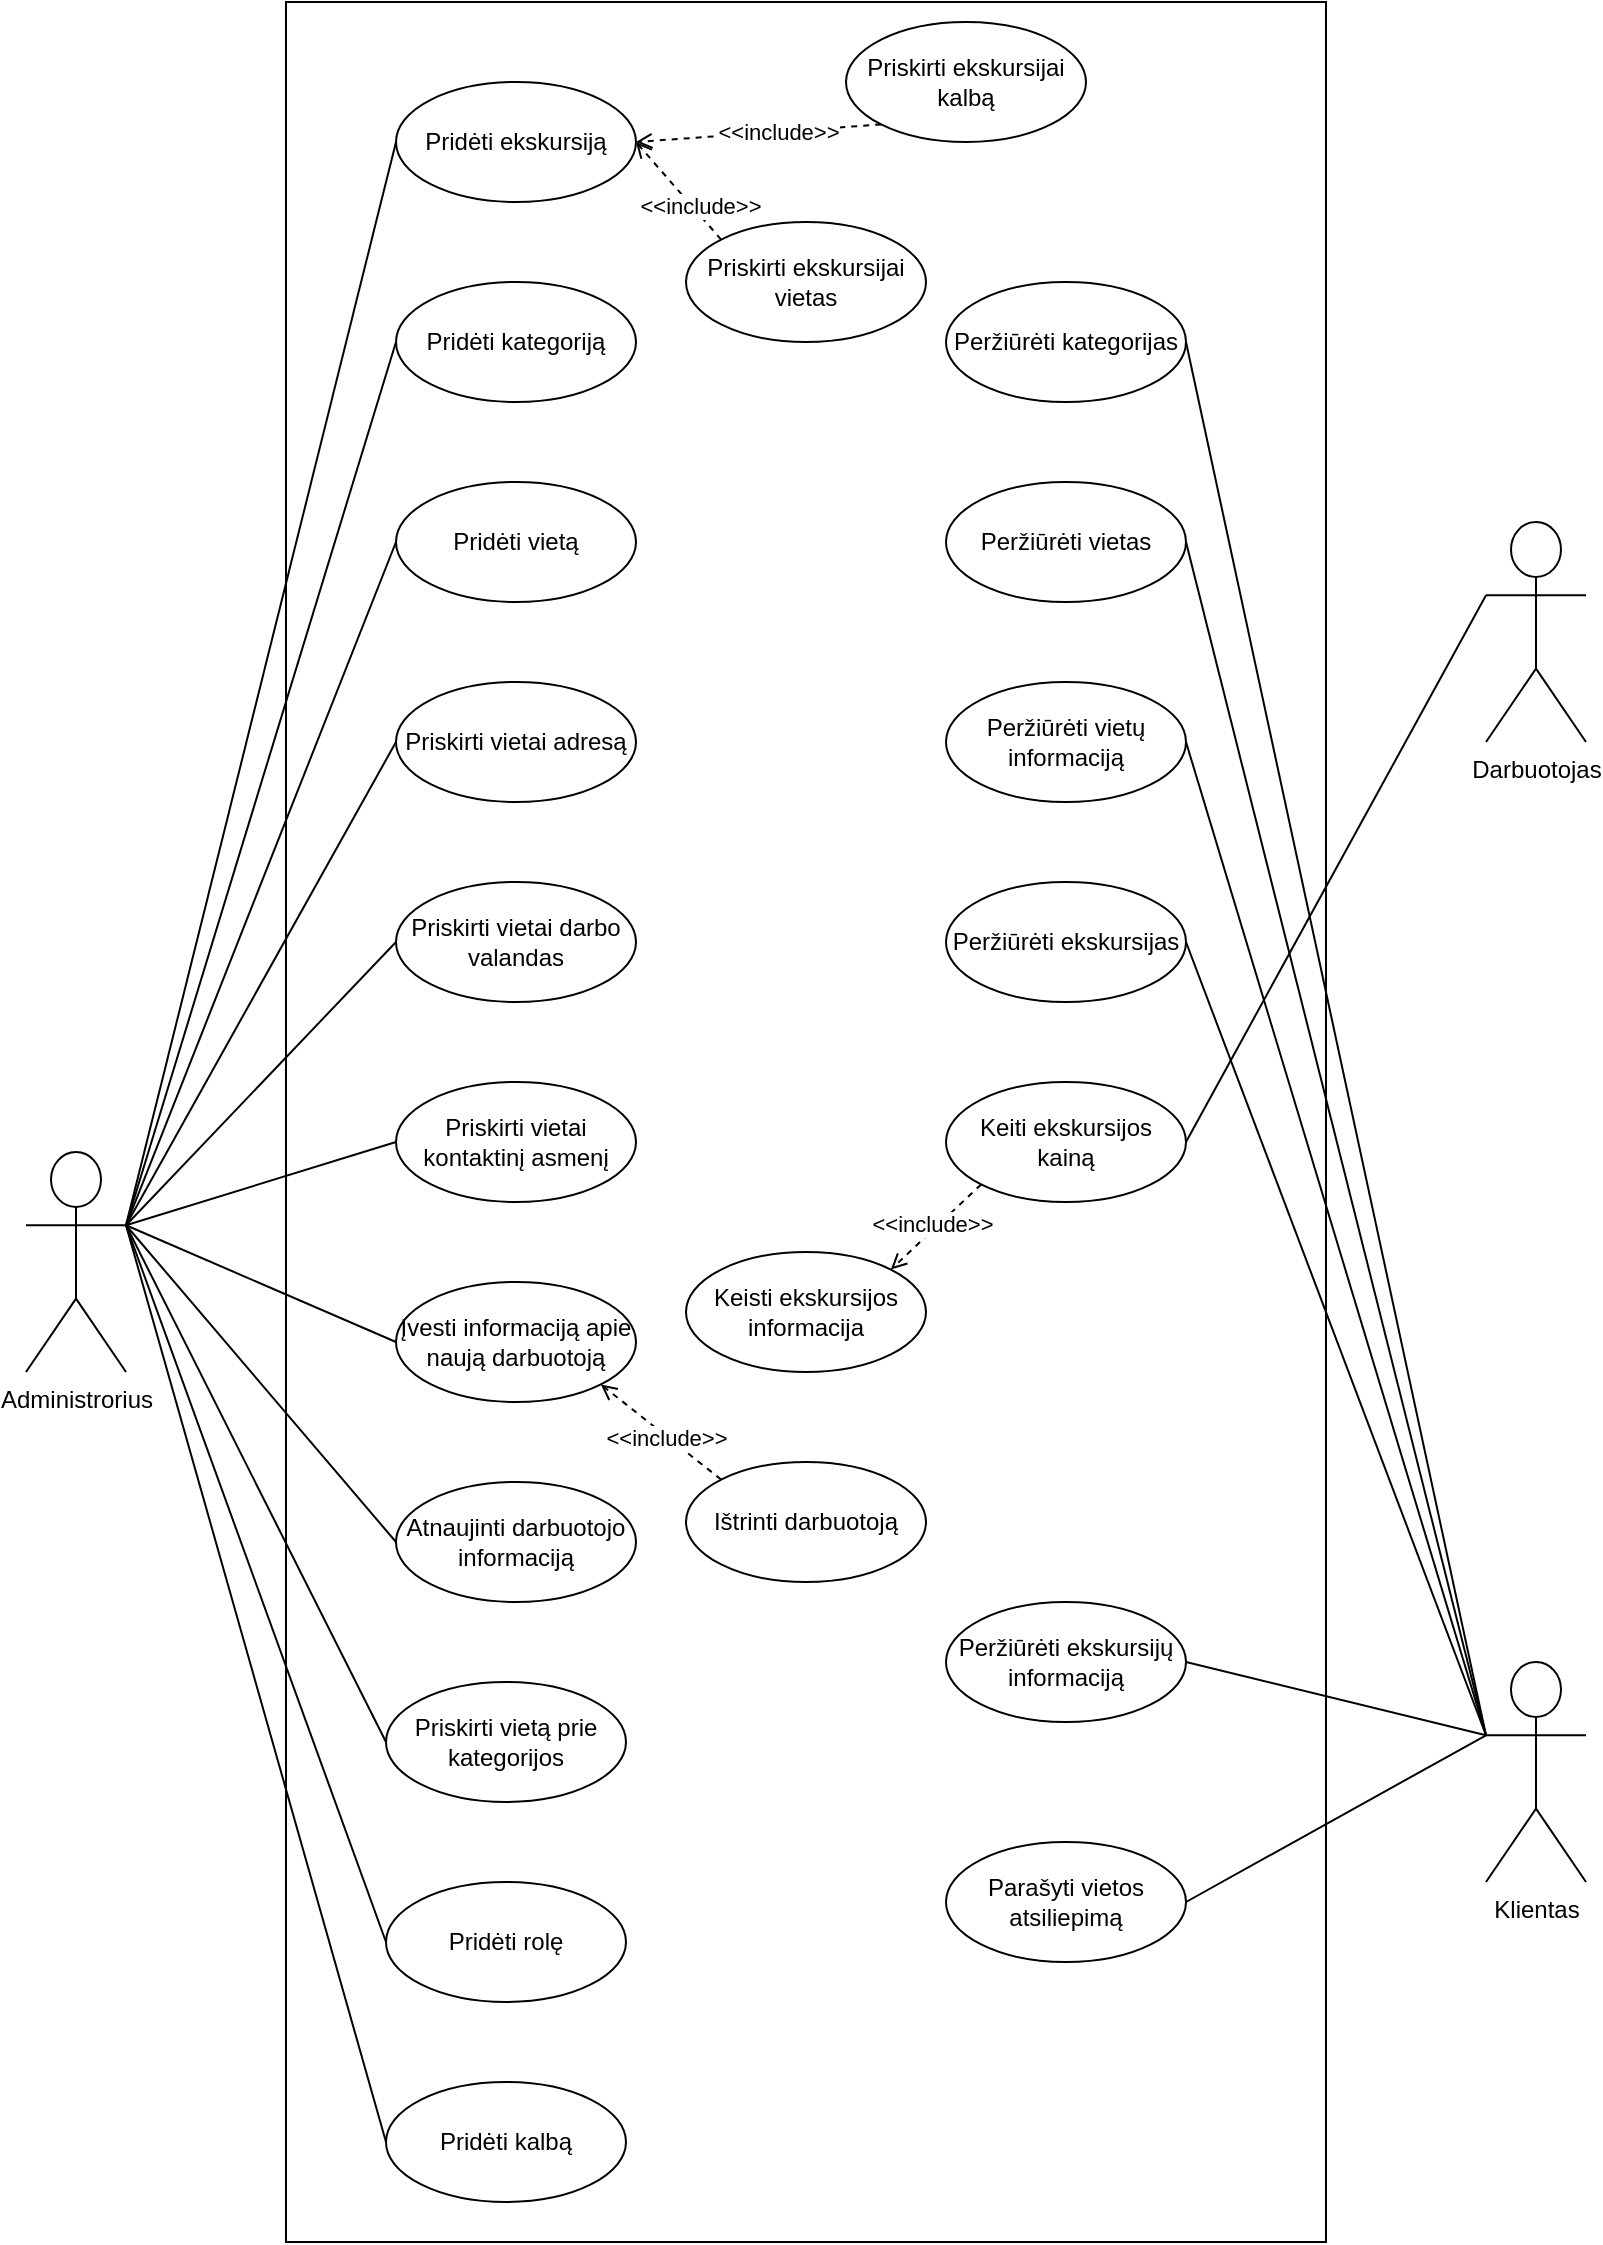 <mxfile version="21.1.8" type="device">
  <diagram name="Page-1" id="VM2ooeGRHen-_dip7b1g">
    <mxGraphModel dx="2039" dy="2273" grid="1" gridSize="10" guides="1" tooltips="1" connect="1" arrows="1" fold="1" page="1" pageScale="1" pageWidth="1700" pageHeight="1100" math="0" shadow="0">
      <root>
        <mxCell id="0" />
        <mxCell id="1" parent="0" />
        <mxCell id="ljiJiXtqEHrdHXFdLNxj-1" value="" style="rounded=0;whiteSpace=wrap;html=1;" vertex="1" parent="1">
          <mxGeometry x="520" y="-80" width="520" height="1120" as="geometry" />
        </mxCell>
        <mxCell id="ljiJiXtqEHrdHXFdLNxj-60" style="edgeStyle=none;shape=connector;rounded=0;orthogonalLoop=1;jettySize=auto;html=1;exitX=1;exitY=0.333;exitDx=0;exitDy=0;exitPerimeter=0;entryX=0;entryY=0.5;entryDx=0;entryDy=0;labelBackgroundColor=default;strokeColor=default;fontFamily=Helvetica;fontSize=11;fontColor=default;endArrow=none;endFill=0;" edge="1" parent="1" source="ljiJiXtqEHrdHXFdLNxj-2" target="ljiJiXtqEHrdHXFdLNxj-12">
          <mxGeometry relative="1" as="geometry" />
        </mxCell>
        <mxCell id="ljiJiXtqEHrdHXFdLNxj-61" style="edgeStyle=none;shape=connector;rounded=0;orthogonalLoop=1;jettySize=auto;html=1;exitX=1;exitY=0.333;exitDx=0;exitDy=0;exitPerimeter=0;entryX=0;entryY=0.5;entryDx=0;entryDy=0;labelBackgroundColor=default;strokeColor=default;fontFamily=Helvetica;fontSize=11;fontColor=default;endArrow=none;endFill=0;" edge="1" parent="1" source="ljiJiXtqEHrdHXFdLNxj-2" target="ljiJiXtqEHrdHXFdLNxj-13">
          <mxGeometry relative="1" as="geometry" />
        </mxCell>
        <mxCell id="ljiJiXtqEHrdHXFdLNxj-62" style="edgeStyle=none;shape=connector;rounded=0;orthogonalLoop=1;jettySize=auto;html=1;exitX=1;exitY=0.333;exitDx=0;exitDy=0;exitPerimeter=0;entryX=0;entryY=0.5;entryDx=0;entryDy=0;labelBackgroundColor=default;strokeColor=default;fontFamily=Helvetica;fontSize=11;fontColor=default;endArrow=none;endFill=0;" edge="1" parent="1" source="ljiJiXtqEHrdHXFdLNxj-2" target="ljiJiXtqEHrdHXFdLNxj-42">
          <mxGeometry relative="1" as="geometry" />
        </mxCell>
        <mxCell id="ljiJiXtqEHrdHXFdLNxj-63" style="edgeStyle=none;shape=connector;rounded=0;orthogonalLoop=1;jettySize=auto;html=1;exitX=1;exitY=0.333;exitDx=0;exitDy=0;exitPerimeter=0;entryX=0;entryY=0.5;entryDx=0;entryDy=0;labelBackgroundColor=default;strokeColor=default;fontFamily=Helvetica;fontSize=11;fontColor=default;endArrow=none;endFill=0;" edge="1" parent="1" source="ljiJiXtqEHrdHXFdLNxj-2" target="ljiJiXtqEHrdHXFdLNxj-41">
          <mxGeometry relative="1" as="geometry" />
        </mxCell>
        <mxCell id="ljiJiXtqEHrdHXFdLNxj-64" style="edgeStyle=none;shape=connector;rounded=0;orthogonalLoop=1;jettySize=auto;html=1;exitX=1;exitY=0.333;exitDx=0;exitDy=0;exitPerimeter=0;entryX=0;entryY=0.5;entryDx=0;entryDy=0;labelBackgroundColor=default;strokeColor=default;fontFamily=Helvetica;fontSize=11;fontColor=default;endArrow=none;endFill=0;" edge="1" parent="1" source="ljiJiXtqEHrdHXFdLNxj-2" target="ljiJiXtqEHrdHXFdLNxj-40">
          <mxGeometry relative="1" as="geometry" />
        </mxCell>
        <mxCell id="ljiJiXtqEHrdHXFdLNxj-65" style="edgeStyle=none;shape=connector;rounded=0;orthogonalLoop=1;jettySize=auto;html=1;exitX=1;exitY=0.333;exitDx=0;exitDy=0;exitPerimeter=0;entryX=0;entryY=0.5;entryDx=0;entryDy=0;labelBackgroundColor=default;strokeColor=default;fontFamily=Helvetica;fontSize=11;fontColor=default;endArrow=none;endFill=0;" edge="1" parent="1" source="ljiJiXtqEHrdHXFdLNxj-2" target="ljiJiXtqEHrdHXFdLNxj-39">
          <mxGeometry relative="1" as="geometry" />
        </mxCell>
        <mxCell id="ljiJiXtqEHrdHXFdLNxj-66" style="edgeStyle=none;shape=connector;rounded=0;orthogonalLoop=1;jettySize=auto;html=1;exitX=1;exitY=0.333;exitDx=0;exitDy=0;exitPerimeter=0;entryX=0;entryY=0.5;entryDx=0;entryDy=0;labelBackgroundColor=default;strokeColor=default;fontFamily=Helvetica;fontSize=11;fontColor=default;endArrow=none;endFill=0;" edge="1" parent="1" source="ljiJiXtqEHrdHXFdLNxj-2" target="ljiJiXtqEHrdHXFdLNxj-38">
          <mxGeometry relative="1" as="geometry" />
        </mxCell>
        <mxCell id="ljiJiXtqEHrdHXFdLNxj-67" style="edgeStyle=none;shape=connector;rounded=0;orthogonalLoop=1;jettySize=auto;html=1;exitX=1;exitY=0.333;exitDx=0;exitDy=0;exitPerimeter=0;entryX=0;entryY=0.5;entryDx=0;entryDy=0;labelBackgroundColor=default;strokeColor=default;fontFamily=Helvetica;fontSize=11;fontColor=default;endArrow=none;endFill=0;" edge="1" parent="1" source="ljiJiXtqEHrdHXFdLNxj-2" target="ljiJiXtqEHrdHXFdLNxj-47">
          <mxGeometry relative="1" as="geometry" />
        </mxCell>
        <mxCell id="ljiJiXtqEHrdHXFdLNxj-68" style="edgeStyle=none;shape=connector;rounded=0;orthogonalLoop=1;jettySize=auto;html=1;exitX=1;exitY=0.333;exitDx=0;exitDy=0;exitPerimeter=0;entryX=0;entryY=0.5;entryDx=0;entryDy=0;labelBackgroundColor=default;strokeColor=default;fontFamily=Helvetica;fontSize=11;fontColor=default;endArrow=none;endFill=0;" edge="1" parent="1" source="ljiJiXtqEHrdHXFdLNxj-2" target="ljiJiXtqEHrdHXFdLNxj-48">
          <mxGeometry relative="1" as="geometry" />
        </mxCell>
        <mxCell id="ljiJiXtqEHrdHXFdLNxj-69" style="edgeStyle=none;shape=connector;rounded=0;orthogonalLoop=1;jettySize=auto;html=1;exitX=1;exitY=0.333;exitDx=0;exitDy=0;exitPerimeter=0;entryX=0;entryY=0.5;entryDx=0;entryDy=0;labelBackgroundColor=default;strokeColor=default;fontFamily=Helvetica;fontSize=11;fontColor=default;endArrow=none;endFill=0;" edge="1" parent="1" source="ljiJiXtqEHrdHXFdLNxj-2" target="ljiJiXtqEHrdHXFdLNxj-50">
          <mxGeometry relative="1" as="geometry" />
        </mxCell>
        <mxCell id="ljiJiXtqEHrdHXFdLNxj-73" style="edgeStyle=none;shape=connector;rounded=0;orthogonalLoop=1;jettySize=auto;html=1;exitX=1;exitY=0.333;exitDx=0;exitDy=0;exitPerimeter=0;entryX=0;entryY=0.5;entryDx=0;entryDy=0;labelBackgroundColor=default;strokeColor=default;fontFamily=Helvetica;fontSize=11;fontColor=default;endArrow=none;endFill=0;" edge="1" parent="1" source="ljiJiXtqEHrdHXFdLNxj-2" target="ljiJiXtqEHrdHXFdLNxj-29">
          <mxGeometry relative="1" as="geometry" />
        </mxCell>
        <mxCell id="ljiJiXtqEHrdHXFdLNxj-2" value="Administrorius" style="shape=umlActor;verticalLabelPosition=bottom;verticalAlign=top;html=1;outlineConnect=0;" vertex="1" parent="1">
          <mxGeometry x="390" y="495" width="50" height="110" as="geometry" />
        </mxCell>
        <mxCell id="ljiJiXtqEHrdHXFdLNxj-53" style="edgeStyle=none;shape=connector;rounded=0;orthogonalLoop=1;jettySize=auto;html=1;exitX=0;exitY=0.333;exitDx=0;exitDy=0;exitPerimeter=0;entryX=1;entryY=0.5;entryDx=0;entryDy=0;labelBackgroundColor=default;strokeColor=default;fontFamily=Helvetica;fontSize=11;fontColor=default;endArrow=none;endFill=0;" edge="1" parent="1" source="ljiJiXtqEHrdHXFdLNxj-3" target="ljiJiXtqEHrdHXFdLNxj-49">
          <mxGeometry relative="1" as="geometry" />
        </mxCell>
        <mxCell id="ljiJiXtqEHrdHXFdLNxj-54" style="edgeStyle=none;shape=connector;rounded=0;orthogonalLoop=1;jettySize=auto;html=1;exitX=0;exitY=0.333;exitDx=0;exitDy=0;exitPerimeter=0;entryX=1;entryY=0.5;entryDx=0;entryDy=0;labelBackgroundColor=default;strokeColor=default;fontFamily=Helvetica;fontSize=11;fontColor=default;endArrow=none;endFill=0;" edge="1" parent="1" source="ljiJiXtqEHrdHXFdLNxj-3" target="ljiJiXtqEHrdHXFdLNxj-30">
          <mxGeometry relative="1" as="geometry" />
        </mxCell>
        <mxCell id="ljiJiXtqEHrdHXFdLNxj-55" style="edgeStyle=none;shape=connector;rounded=0;orthogonalLoop=1;jettySize=auto;html=1;exitX=0;exitY=0.333;exitDx=0;exitDy=0;exitPerimeter=0;entryX=1;entryY=0.5;entryDx=0;entryDy=0;labelBackgroundColor=default;strokeColor=default;fontFamily=Helvetica;fontSize=11;fontColor=default;endArrow=none;endFill=0;" edge="1" parent="1" source="ljiJiXtqEHrdHXFdLNxj-3" target="ljiJiXtqEHrdHXFdLNxj-33">
          <mxGeometry relative="1" as="geometry" />
        </mxCell>
        <mxCell id="ljiJiXtqEHrdHXFdLNxj-56" style="edgeStyle=none;shape=connector;rounded=0;orthogonalLoop=1;jettySize=auto;html=1;exitX=0;exitY=0.333;exitDx=0;exitDy=0;exitPerimeter=0;entryX=1;entryY=0.5;entryDx=0;entryDy=0;labelBackgroundColor=default;strokeColor=default;fontFamily=Helvetica;fontSize=11;fontColor=default;endArrow=none;endFill=0;" edge="1" parent="1" source="ljiJiXtqEHrdHXFdLNxj-3" target="ljiJiXtqEHrdHXFdLNxj-34">
          <mxGeometry relative="1" as="geometry" />
        </mxCell>
        <mxCell id="ljiJiXtqEHrdHXFdLNxj-57" style="edgeStyle=none;shape=connector;rounded=0;orthogonalLoop=1;jettySize=auto;html=1;exitX=0;exitY=0.333;exitDx=0;exitDy=0;exitPerimeter=0;entryX=1;entryY=0.5;entryDx=0;entryDy=0;labelBackgroundColor=default;strokeColor=default;fontFamily=Helvetica;fontSize=11;fontColor=default;endArrow=none;endFill=0;" edge="1" parent="1" source="ljiJiXtqEHrdHXFdLNxj-3" target="ljiJiXtqEHrdHXFdLNxj-35">
          <mxGeometry relative="1" as="geometry" />
        </mxCell>
        <mxCell id="ljiJiXtqEHrdHXFdLNxj-58" style="edgeStyle=none;shape=connector;rounded=0;orthogonalLoop=1;jettySize=auto;html=1;exitX=0;exitY=0.333;exitDx=0;exitDy=0;exitPerimeter=0;entryX=1;entryY=0.5;entryDx=0;entryDy=0;labelBackgroundColor=default;strokeColor=default;fontFamily=Helvetica;fontSize=11;fontColor=default;endArrow=none;endFill=0;" edge="1" parent="1" source="ljiJiXtqEHrdHXFdLNxj-3" target="ljiJiXtqEHrdHXFdLNxj-36">
          <mxGeometry relative="1" as="geometry" />
        </mxCell>
        <mxCell id="ljiJiXtqEHrdHXFdLNxj-3" value="Klientas" style="shape=umlActor;verticalLabelPosition=bottom;verticalAlign=top;html=1;outlineConnect=0;" vertex="1" parent="1">
          <mxGeometry x="1120" y="750" width="50" height="110" as="geometry" />
        </mxCell>
        <mxCell id="ljiJiXtqEHrdHXFdLNxj-59" style="edgeStyle=none;shape=connector;rounded=0;orthogonalLoop=1;jettySize=auto;html=1;exitX=0;exitY=0.333;exitDx=0;exitDy=0;exitPerimeter=0;entryX=1;entryY=0.5;entryDx=0;entryDy=0;labelBackgroundColor=default;strokeColor=default;fontFamily=Helvetica;fontSize=11;fontColor=default;endArrow=none;endFill=0;" edge="1" parent="1" source="ljiJiXtqEHrdHXFdLNxj-4" target="ljiJiXtqEHrdHXFdLNxj-32">
          <mxGeometry relative="1" as="geometry" />
        </mxCell>
        <mxCell id="ljiJiXtqEHrdHXFdLNxj-4" value="Darbuotojas" style="shape=umlActor;verticalLabelPosition=bottom;verticalAlign=top;html=1;outlineConnect=0;" vertex="1" parent="1">
          <mxGeometry x="1120" y="180" width="50" height="110" as="geometry" />
        </mxCell>
        <mxCell id="ljiJiXtqEHrdHXFdLNxj-12" value="Pridėti kategoriją" style="ellipse;whiteSpace=wrap;html=1;align=center;" vertex="1" parent="1">
          <mxGeometry x="575" y="60" width="120" height="60" as="geometry" />
        </mxCell>
        <mxCell id="ljiJiXtqEHrdHXFdLNxj-13" value="Pridėti vietą" style="ellipse;whiteSpace=wrap;html=1;align=center;" vertex="1" parent="1">
          <mxGeometry x="575" y="160" width="120" height="60" as="geometry" />
        </mxCell>
        <mxCell id="ljiJiXtqEHrdHXFdLNxj-29" value="Pridėti ekskursiją" style="ellipse;whiteSpace=wrap;html=1;align=center;" vertex="1" parent="1">
          <mxGeometry x="575" y="-40" width="120" height="60" as="geometry" />
        </mxCell>
        <mxCell id="ljiJiXtqEHrdHXFdLNxj-30" value="Peržiūrėti ekskursijų informaciją" style="ellipse;whiteSpace=wrap;html=1;align=center;" vertex="1" parent="1">
          <mxGeometry x="850" y="720" width="120" height="60" as="geometry" />
        </mxCell>
        <mxCell id="ljiJiXtqEHrdHXFdLNxj-31" value="Keisti ekskursijos informacija" style="ellipse;whiteSpace=wrap;html=1;align=center;" vertex="1" parent="1">
          <mxGeometry x="720" y="545" width="120" height="60" as="geometry" />
        </mxCell>
        <mxCell id="ljiJiXtqEHrdHXFdLNxj-45" style="edgeStyle=none;shape=connector;rounded=0;orthogonalLoop=1;jettySize=auto;html=1;exitX=0;exitY=1;exitDx=0;exitDy=0;entryX=1;entryY=0;entryDx=0;entryDy=0;labelBackgroundColor=default;strokeColor=default;fontFamily=Helvetica;fontSize=11;fontColor=default;endArrow=open;endFill=0;dashed=1;" edge="1" parent="1" source="ljiJiXtqEHrdHXFdLNxj-32" target="ljiJiXtqEHrdHXFdLNxj-31">
          <mxGeometry relative="1" as="geometry" />
        </mxCell>
        <mxCell id="ljiJiXtqEHrdHXFdLNxj-46" value="&amp;lt;&amp;lt;include&amp;gt;&amp;gt;" style="edgeLabel;html=1;align=center;verticalAlign=middle;resizable=0;points=[];fontSize=11;fontFamily=Helvetica;fontColor=default;" vertex="1" connectable="0" parent="ljiJiXtqEHrdHXFdLNxj-45">
          <mxGeometry x="-0.507" y="2" relative="1" as="geometry">
            <mxPoint x="-15" y="7" as="offset" />
          </mxGeometry>
        </mxCell>
        <mxCell id="ljiJiXtqEHrdHXFdLNxj-32" value="Keiti ekskursijos kainą" style="ellipse;whiteSpace=wrap;html=1;align=center;" vertex="1" parent="1">
          <mxGeometry x="850" y="460" width="120" height="60" as="geometry" />
        </mxCell>
        <mxCell id="ljiJiXtqEHrdHXFdLNxj-33" value="Peržiūrėti ekskursijas" style="ellipse;whiteSpace=wrap;html=1;align=center;" vertex="1" parent="1">
          <mxGeometry x="850" y="360" width="120" height="60" as="geometry" />
        </mxCell>
        <mxCell id="ljiJiXtqEHrdHXFdLNxj-34" value="Peržiūrėti vietų informaciją" style="ellipse;whiteSpace=wrap;html=1;align=center;" vertex="1" parent="1">
          <mxGeometry x="850" y="260" width="120" height="60" as="geometry" />
        </mxCell>
        <mxCell id="ljiJiXtqEHrdHXFdLNxj-35" value="Peržiūrėti vietas" style="ellipse;whiteSpace=wrap;html=1;align=center;" vertex="1" parent="1">
          <mxGeometry x="850" y="160" width="120" height="60" as="geometry" />
        </mxCell>
        <mxCell id="ljiJiXtqEHrdHXFdLNxj-36" value="Peržiūrėti kategorijas" style="ellipse;whiteSpace=wrap;html=1;align=center;" vertex="1" parent="1">
          <mxGeometry x="850" y="60" width="120" height="60" as="geometry" />
        </mxCell>
        <mxCell id="ljiJiXtqEHrdHXFdLNxj-43" style="rounded=0;orthogonalLoop=1;jettySize=auto;html=1;exitX=0;exitY=0;exitDx=0;exitDy=0;entryX=1;entryY=1;entryDx=0;entryDy=0;endArrow=open;endFill=0;dashed=1;" edge="1" parent="1" source="ljiJiXtqEHrdHXFdLNxj-37" target="ljiJiXtqEHrdHXFdLNxj-39">
          <mxGeometry relative="1" as="geometry" />
        </mxCell>
        <mxCell id="ljiJiXtqEHrdHXFdLNxj-44" value="&amp;lt;&amp;lt;include&amp;gt;&amp;gt;" style="edgeLabel;html=1;align=center;verticalAlign=middle;resizable=0;points=[];fontSize=11;fontFamily=Helvetica;fontColor=default;" vertex="1" connectable="0" parent="ljiJiXtqEHrdHXFdLNxj-43">
          <mxGeometry x="-0.442" relative="1" as="geometry">
            <mxPoint x="-11" y="-8" as="offset" />
          </mxGeometry>
        </mxCell>
        <mxCell id="ljiJiXtqEHrdHXFdLNxj-37" value="Ištrinti darbuotoją" style="ellipse;whiteSpace=wrap;html=1;align=center;" vertex="1" parent="1">
          <mxGeometry x="720" y="650" width="120" height="60" as="geometry" />
        </mxCell>
        <mxCell id="ljiJiXtqEHrdHXFdLNxj-38" value="Atnaujinti darbuotojo informaciją" style="ellipse;whiteSpace=wrap;html=1;align=center;" vertex="1" parent="1">
          <mxGeometry x="575" y="660" width="120" height="60" as="geometry" />
        </mxCell>
        <mxCell id="ljiJiXtqEHrdHXFdLNxj-39" value="Įvesti informaciją apie naują darbuotoją" style="ellipse;whiteSpace=wrap;html=1;align=center;" vertex="1" parent="1">
          <mxGeometry x="575" y="560" width="120" height="60" as="geometry" />
        </mxCell>
        <mxCell id="ljiJiXtqEHrdHXFdLNxj-40" value="Priskirti vietai kontaktinį asmenį" style="ellipse;whiteSpace=wrap;html=1;align=center;" vertex="1" parent="1">
          <mxGeometry x="575" y="460" width="120" height="60" as="geometry" />
        </mxCell>
        <mxCell id="ljiJiXtqEHrdHXFdLNxj-41" value="Priskirti vietai darbo valandas" style="ellipse;whiteSpace=wrap;html=1;align=center;" vertex="1" parent="1">
          <mxGeometry x="575" y="360" width="120" height="60" as="geometry" />
        </mxCell>
        <mxCell id="ljiJiXtqEHrdHXFdLNxj-42" value="Priskirti vietai adresą" style="ellipse;whiteSpace=wrap;html=1;align=center;" vertex="1" parent="1">
          <mxGeometry x="575" y="260" width="120" height="60" as="geometry" />
        </mxCell>
        <mxCell id="ljiJiXtqEHrdHXFdLNxj-47" value="Priskirti vietą prie kategorijos" style="ellipse;whiteSpace=wrap;html=1;align=center;" vertex="1" parent="1">
          <mxGeometry x="570" y="760" width="120" height="60" as="geometry" />
        </mxCell>
        <mxCell id="ljiJiXtqEHrdHXFdLNxj-48" value="Pridėti rolę" style="ellipse;whiteSpace=wrap;html=1;align=center;" vertex="1" parent="1">
          <mxGeometry x="570" y="860" width="120" height="60" as="geometry" />
        </mxCell>
        <mxCell id="ljiJiXtqEHrdHXFdLNxj-49" value="Parašyti vietos atsiliepimą" style="ellipse;whiteSpace=wrap;html=1;align=center;" vertex="1" parent="1">
          <mxGeometry x="850" y="840" width="120" height="60" as="geometry" />
        </mxCell>
        <mxCell id="ljiJiXtqEHrdHXFdLNxj-50" value="Pridėti kalbą" style="ellipse;whiteSpace=wrap;html=1;align=center;" vertex="1" parent="1">
          <mxGeometry x="570" y="960" width="120" height="60" as="geometry" />
        </mxCell>
        <mxCell id="ljiJiXtqEHrdHXFdLNxj-77" style="edgeStyle=none;shape=connector;rounded=0;orthogonalLoop=1;jettySize=auto;html=1;exitX=0;exitY=1;exitDx=0;exitDy=0;entryX=1;entryY=0.5;entryDx=0;entryDy=0;labelBackgroundColor=default;strokeColor=default;fontFamily=Helvetica;fontSize=11;fontColor=default;endArrow=open;endFill=0;dashed=1;" edge="1" parent="1" source="ljiJiXtqEHrdHXFdLNxj-51" target="ljiJiXtqEHrdHXFdLNxj-29">
          <mxGeometry relative="1" as="geometry" />
        </mxCell>
        <mxCell id="ljiJiXtqEHrdHXFdLNxj-80" value="&amp;lt;&amp;lt;include&amp;gt;&amp;gt;" style="edgeLabel;html=1;align=center;verticalAlign=middle;resizable=0;points=[];fontSize=11;fontFamily=Helvetica;fontColor=default;" vertex="1" connectable="0" parent="ljiJiXtqEHrdHXFdLNxj-77">
          <mxGeometry x="-0.559" y="3" relative="1" as="geometry">
            <mxPoint x="-25" y="-1" as="offset" />
          </mxGeometry>
        </mxCell>
        <mxCell id="ljiJiXtqEHrdHXFdLNxj-51" value="Priskirti ekskursijai kalbą" style="ellipse;whiteSpace=wrap;html=1;align=center;" vertex="1" parent="1">
          <mxGeometry x="800" y="-70" width="120" height="60" as="geometry" />
        </mxCell>
        <mxCell id="ljiJiXtqEHrdHXFdLNxj-78" style="edgeStyle=none;shape=connector;rounded=0;orthogonalLoop=1;jettySize=auto;html=1;exitX=0;exitY=0;exitDx=0;exitDy=0;entryX=1;entryY=0.5;entryDx=0;entryDy=0;labelBackgroundColor=default;strokeColor=default;fontFamily=Helvetica;fontSize=11;fontColor=default;endArrow=open;endFill=0;dashed=1;" edge="1" parent="1" source="ljiJiXtqEHrdHXFdLNxj-52" target="ljiJiXtqEHrdHXFdLNxj-29">
          <mxGeometry relative="1" as="geometry" />
        </mxCell>
        <mxCell id="ljiJiXtqEHrdHXFdLNxj-79" value="&amp;lt;&amp;lt;include&amp;gt;&amp;gt;" style="edgeLabel;html=1;align=center;verticalAlign=middle;resizable=0;points=[];fontSize=11;fontFamily=Helvetica;fontColor=default;" vertex="1" connectable="0" parent="ljiJiXtqEHrdHXFdLNxj-78">
          <mxGeometry x="-0.454" y="-3" relative="1" as="geometry">
            <mxPoint x="-2" y="-2" as="offset" />
          </mxGeometry>
        </mxCell>
        <mxCell id="ljiJiXtqEHrdHXFdLNxj-52" value="Priskirti ekskursijai vietas" style="ellipse;whiteSpace=wrap;html=1;align=center;" vertex="1" parent="1">
          <mxGeometry x="720" y="30" width="120" height="60" as="geometry" />
        </mxCell>
      </root>
    </mxGraphModel>
  </diagram>
</mxfile>
